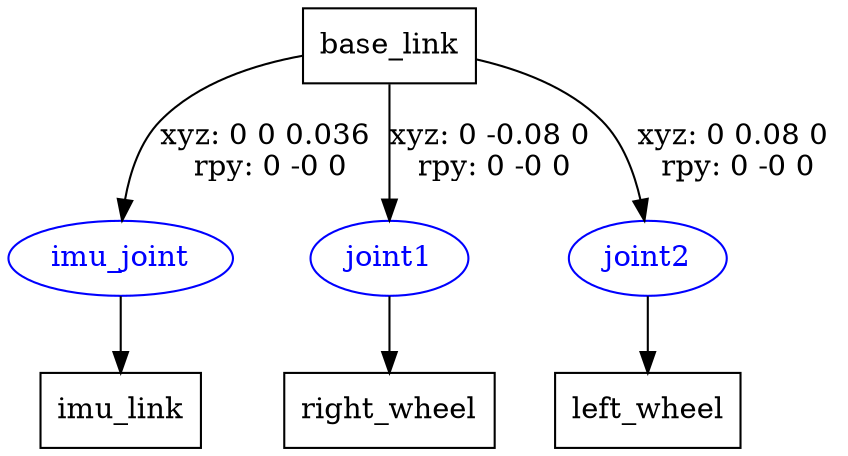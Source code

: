 digraph G {
node [shape=box];
"base_link" [label="base_link"];
"imu_link" [label="imu_link"];
"right_wheel" [label="right_wheel"];
"left_wheel" [label="left_wheel"];
node [shape=ellipse, color=blue, fontcolor=blue];
"base_link" -> "imu_joint" [label="xyz: 0 0 0.036 \nrpy: 0 -0 0"]
"imu_joint" -> "imu_link"
"base_link" -> "joint1" [label="xyz: 0 -0.08 0 \nrpy: 0 -0 0"]
"joint1" -> "right_wheel"
"base_link" -> "joint2" [label="xyz: 0 0.08 0 \nrpy: 0 -0 0"]
"joint2" -> "left_wheel"
}

